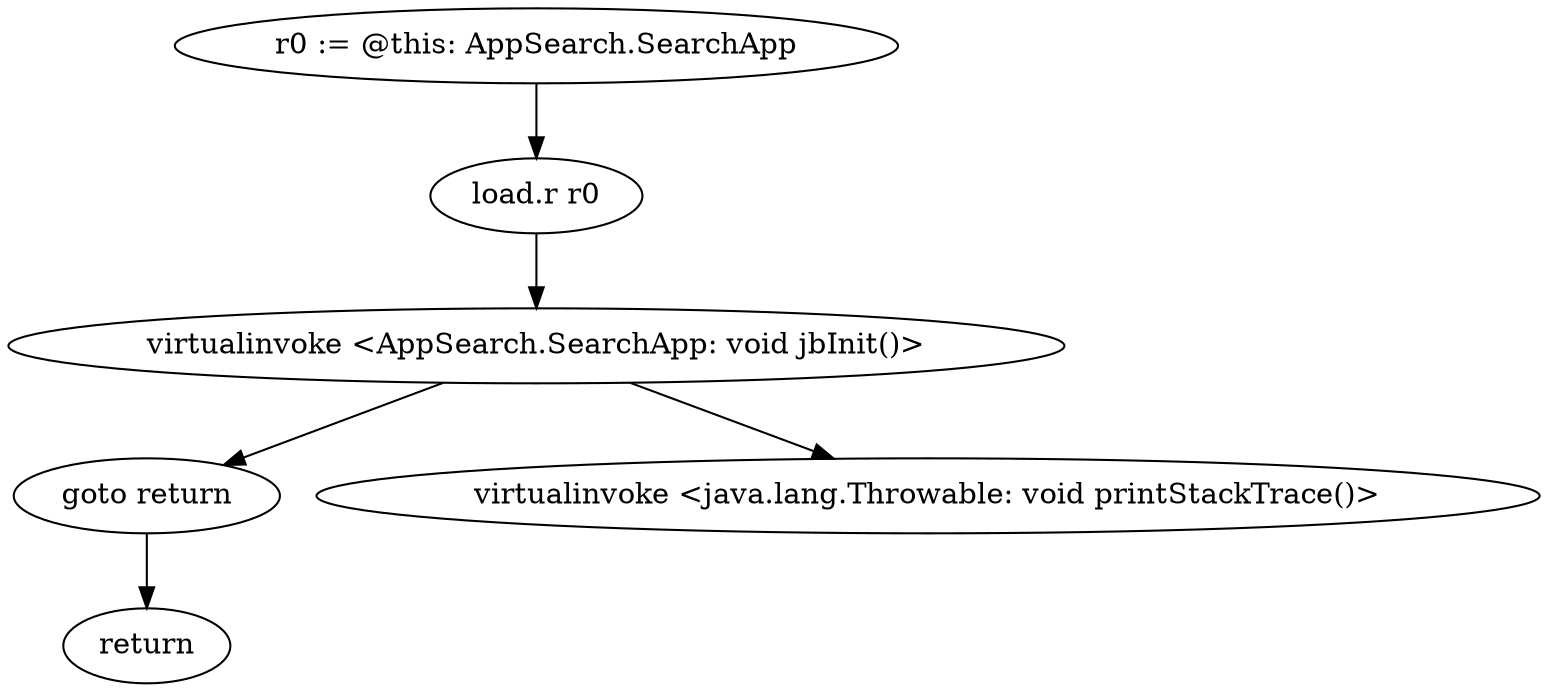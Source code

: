 digraph "" {
    "r0 := @this: AppSearch.SearchApp"
    "load.r r0"
    "r0 := @this: AppSearch.SearchApp"->"load.r r0";
    "virtualinvoke <AppSearch.SearchApp: void jbInit()>"
    "load.r r0"->"virtualinvoke <AppSearch.SearchApp: void jbInit()>";
    "goto return"
    "virtualinvoke <AppSearch.SearchApp: void jbInit()>"->"goto return";
    "return"
    "goto return"->"return";
    "virtualinvoke <java.lang.Throwable: void printStackTrace()>"
    "virtualinvoke <AppSearch.SearchApp: void jbInit()>"->"virtualinvoke <java.lang.Throwable: void printStackTrace()>";
}
